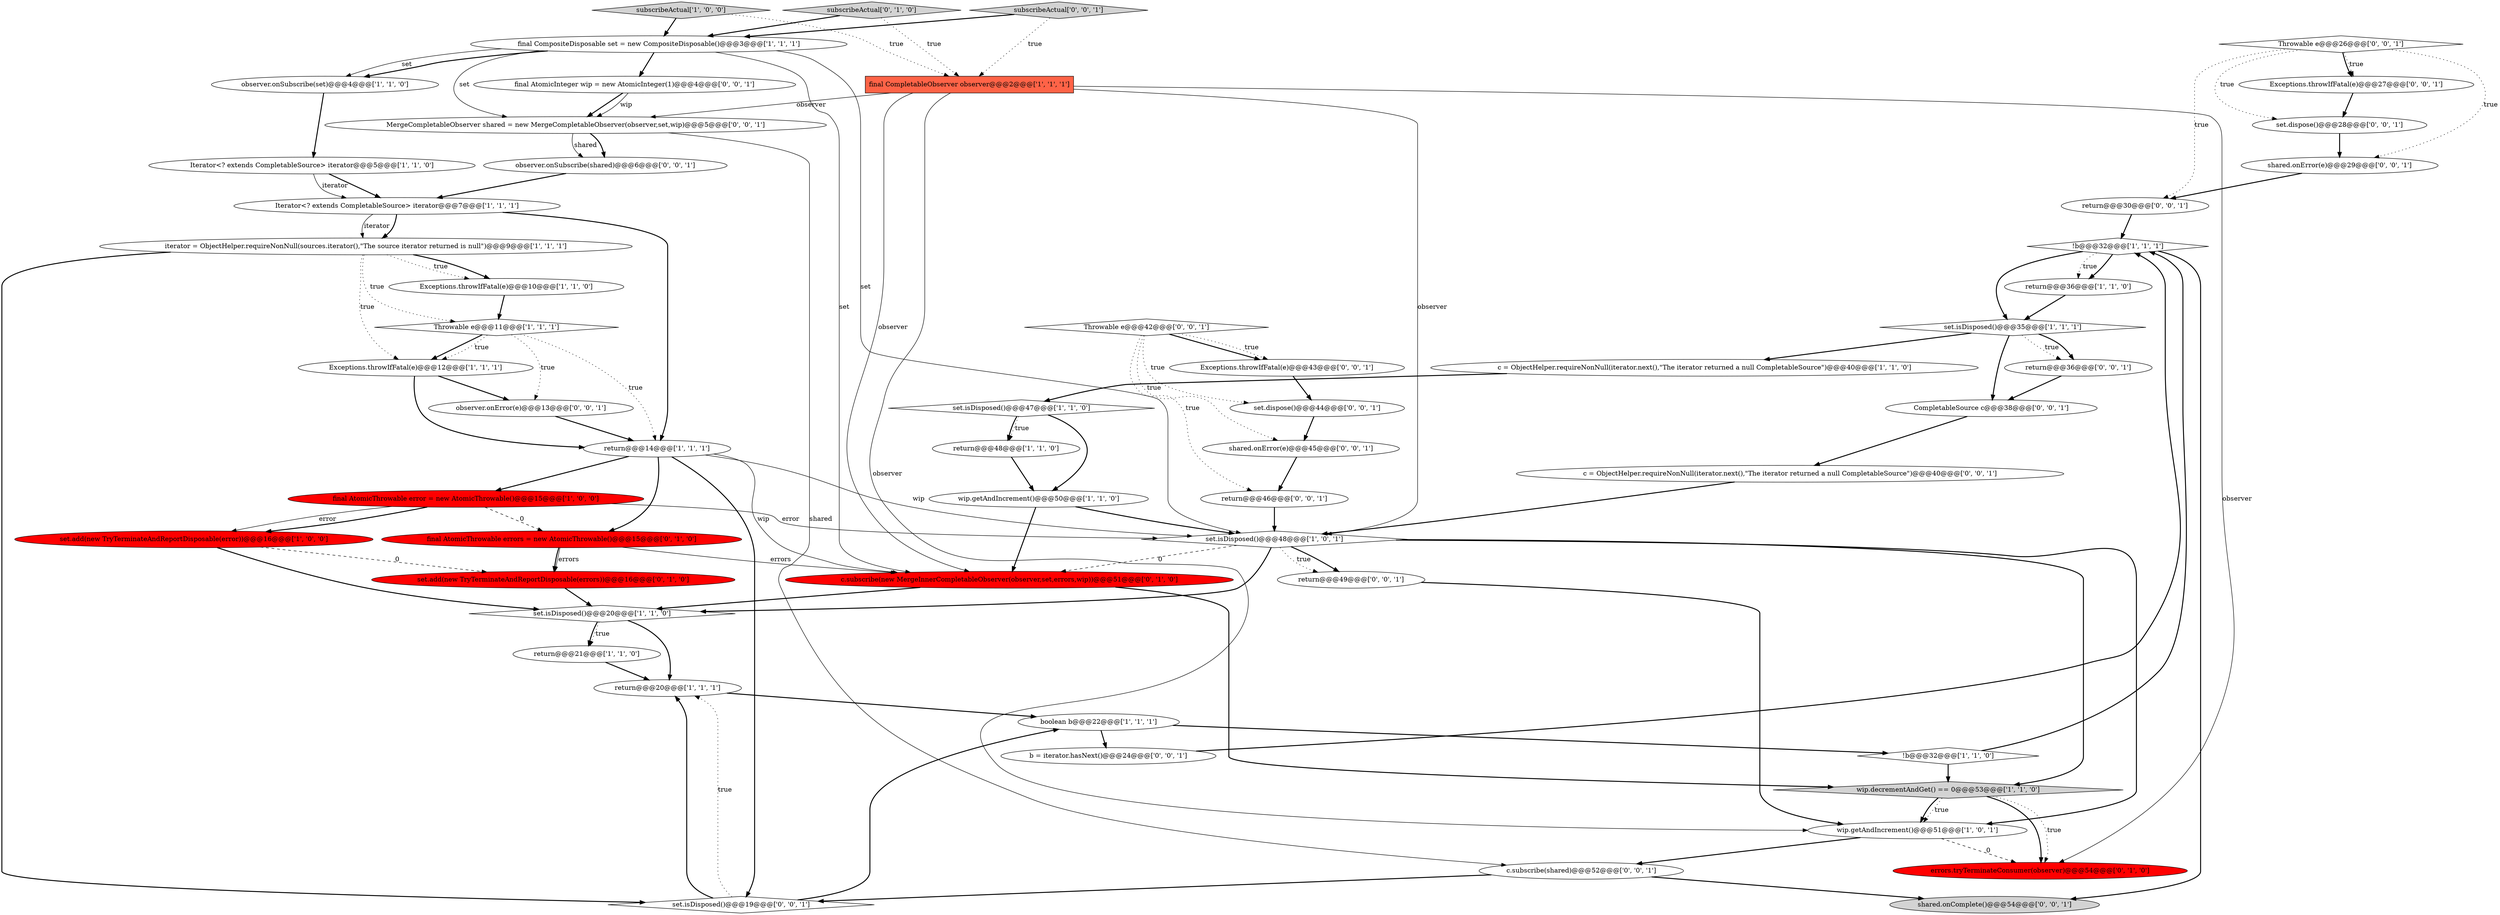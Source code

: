 digraph {
10 [style = filled, label = "!b@@@32@@@['1', '1', '1']", fillcolor = white, shape = diamond image = "AAA0AAABBB1BBB"];
27 [style = filled, label = "return@@@20@@@['1', '1', '1']", fillcolor = white, shape = ellipse image = "AAA0AAABBB1BBB"];
6 [style = filled, label = "subscribeActual['1', '0', '0']", fillcolor = lightgray, shape = diamond image = "AAA0AAABBB1BBB"];
32 [style = filled, label = "c.subscribe(new MergeInnerCompletableObserver(observer,set,errors,wip))@@@51@@@['0', '1', '0']", fillcolor = red, shape = ellipse image = "AAA1AAABBB2BBB"];
42 [style = filled, label = "MergeCompletableObserver shared = new MergeCompletableObserver(observer,set,wip)@@@5@@@['0', '0', '1']", fillcolor = white, shape = ellipse image = "AAA0AAABBB3BBB"];
45 [style = filled, label = "shared.onError(e)@@@29@@@['0', '0', '1']", fillcolor = white, shape = ellipse image = "AAA0AAABBB3BBB"];
46 [style = filled, label = "Exceptions.throwIfFatal(e)@@@27@@@['0', '0', '1']", fillcolor = white, shape = ellipse image = "AAA0AAABBB3BBB"];
30 [style = filled, label = "final AtomicThrowable errors = new AtomicThrowable()@@@15@@@['0', '1', '0']", fillcolor = red, shape = ellipse image = "AAA1AAABBB2BBB"];
20 [style = filled, label = "set.add(new TryTerminateAndReportDisposable(error))@@@16@@@['1', '0', '0']", fillcolor = red, shape = ellipse image = "AAA1AAABBB1BBB"];
38 [style = filled, label = "CompletableSource c@@@38@@@['0', '0', '1']", fillcolor = white, shape = ellipse image = "AAA0AAABBB3BBB"];
24 [style = filled, label = "boolean b@@@22@@@['1', '1', '1']", fillcolor = white, shape = ellipse image = "AAA0AAABBB1BBB"];
29 [style = filled, label = "errors.tryTerminateConsumer(observer)@@@54@@@['0', '1', '0']", fillcolor = red, shape = ellipse image = "AAA1AAABBB2BBB"];
40 [style = filled, label = "observer.onSubscribe(shared)@@@6@@@['0', '0', '1']", fillcolor = white, shape = ellipse image = "AAA0AAABBB3BBB"];
48 [style = filled, label = "set.dispose()@@@44@@@['0', '0', '1']", fillcolor = white, shape = ellipse image = "AAA0AAABBB3BBB"];
9 [style = filled, label = "set.isDisposed()@@@20@@@['1', '1', '0']", fillcolor = white, shape = diamond image = "AAA0AAABBB1BBB"];
35 [style = filled, label = "set.isDisposed()@@@19@@@['0', '0', '1']", fillcolor = white, shape = diamond image = "AAA0AAABBB3BBB"];
8 [style = filled, label = "final CompositeDisposable set = new CompositeDisposable()@@@3@@@['1', '1', '1']", fillcolor = white, shape = ellipse image = "AAA0AAABBB1BBB"];
14 [style = filled, label = "Iterator<? extends CompletableSource> iterator@@@5@@@['1', '1', '0']", fillcolor = white, shape = ellipse image = "AAA0AAABBB1BBB"];
19 [style = filled, label = "c = ObjectHelper.requireNonNull(iterator.next(),\"The iterator returned a null CompletableSource\")@@@40@@@['1', '1', '0']", fillcolor = white, shape = ellipse image = "AAA0AAABBB1BBB"];
39 [style = filled, label = "Throwable e@@@26@@@['0', '0', '1']", fillcolor = white, shape = diamond image = "AAA0AAABBB3BBB"];
23 [style = filled, label = "return@@@21@@@['1', '1', '0']", fillcolor = white, shape = ellipse image = "AAA0AAABBB1BBB"];
21 [style = filled, label = "Exceptions.throwIfFatal(e)@@@10@@@['1', '1', '0']", fillcolor = white, shape = ellipse image = "AAA0AAABBB1BBB"];
31 [style = filled, label = "subscribeActual['0', '1', '0']", fillcolor = lightgray, shape = diamond image = "AAA0AAABBB2BBB"];
25 [style = filled, label = "final CompletableObserver observer@@@2@@@['1', '1', '1']", fillcolor = tomato, shape = box image = "AAA0AAABBB1BBB"];
36 [style = filled, label = "final AtomicInteger wip = new AtomicInteger(1)@@@4@@@['0', '0', '1']", fillcolor = white, shape = ellipse image = "AAA0AAABBB3BBB"];
41 [style = filled, label = "set.dispose()@@@28@@@['0', '0', '1']", fillcolor = white, shape = ellipse image = "AAA0AAABBB3BBB"];
50 [style = filled, label = "return@@@30@@@['0', '0', '1']", fillcolor = white, shape = ellipse image = "AAA0AAABBB3BBB"];
0 [style = filled, label = "Throwable e@@@11@@@['1', '1', '1']", fillcolor = white, shape = diamond image = "AAA0AAABBB1BBB"];
2 [style = filled, label = "final AtomicThrowable error = new AtomicThrowable()@@@15@@@['1', '0', '0']", fillcolor = red, shape = ellipse image = "AAA1AAABBB1BBB"];
12 [style = filled, label = "return@@@48@@@['1', '1', '0']", fillcolor = white, shape = ellipse image = "AAA0AAABBB1BBB"];
7 [style = filled, label = "iterator = ObjectHelper.requireNonNull(sources.iterator(),\"The source iterator returned is null\")@@@9@@@['1', '1', '1']", fillcolor = white, shape = ellipse image = "AAA0AAABBB1BBB"];
11 [style = filled, label = "return@@@14@@@['1', '1', '1']", fillcolor = white, shape = ellipse image = "AAA0AAABBB1BBB"];
13 [style = filled, label = "observer.onSubscribe(set)@@@4@@@['1', '1', '0']", fillcolor = white, shape = ellipse image = "AAA0AAABBB1BBB"];
22 [style = filled, label = "Iterator<? extends CompletableSource> iterator@@@7@@@['1', '1', '1']", fillcolor = white, shape = ellipse image = "AAA0AAABBB1BBB"];
26 [style = filled, label = "return@@@36@@@['1', '1', '0']", fillcolor = white, shape = ellipse image = "AAA0AAABBB1BBB"];
34 [style = filled, label = "subscribeActual['0', '0', '1']", fillcolor = lightgray, shape = diamond image = "AAA0AAABBB3BBB"];
16 [style = filled, label = "wip.decrementAndGet() == 0@@@53@@@['1', '1', '0']", fillcolor = lightgray, shape = diamond image = "AAA0AAABBB1BBB"];
52 [style = filled, label = "return@@@36@@@['0', '0', '1']", fillcolor = white, shape = ellipse image = "AAA0AAABBB3BBB"];
18 [style = filled, label = "wip.getAndIncrement()@@@51@@@['1', '0', '1']", fillcolor = white, shape = ellipse image = "AAA0AAABBB1BBB"];
28 [style = filled, label = "set.add(new TryTerminateAndReportDisposable(errors))@@@16@@@['0', '1', '0']", fillcolor = red, shape = ellipse image = "AAA1AAABBB2BBB"];
43 [style = filled, label = "Throwable e@@@42@@@['0', '0', '1']", fillcolor = white, shape = diamond image = "AAA0AAABBB3BBB"];
44 [style = filled, label = "return@@@49@@@['0', '0', '1']", fillcolor = white, shape = ellipse image = "AAA0AAABBB3BBB"];
3 [style = filled, label = "wip.getAndIncrement()@@@50@@@['1', '1', '0']", fillcolor = white, shape = ellipse image = "AAA0AAABBB1BBB"];
1 [style = filled, label = "set.isDisposed()@@@47@@@['1', '1', '0']", fillcolor = white, shape = diamond image = "AAA0AAABBB1BBB"];
33 [style = filled, label = "Exceptions.throwIfFatal(e)@@@43@@@['0', '0', '1']", fillcolor = white, shape = ellipse image = "AAA0AAABBB3BBB"];
17 [style = filled, label = "Exceptions.throwIfFatal(e)@@@12@@@['1', '1', '1']", fillcolor = white, shape = ellipse image = "AAA0AAABBB1BBB"];
49 [style = filled, label = "c.subscribe(shared)@@@52@@@['0', '0', '1']", fillcolor = white, shape = ellipse image = "AAA0AAABBB3BBB"];
5 [style = filled, label = "set.isDisposed()@@@35@@@['1', '1', '1']", fillcolor = white, shape = diamond image = "AAA0AAABBB1BBB"];
53 [style = filled, label = "b = iterator.hasNext()@@@24@@@['0', '0', '1']", fillcolor = white, shape = ellipse image = "AAA0AAABBB3BBB"];
54 [style = filled, label = "shared.onError(e)@@@45@@@['0', '0', '1']", fillcolor = white, shape = ellipse image = "AAA0AAABBB3BBB"];
47 [style = filled, label = "return@@@46@@@['0', '0', '1']", fillcolor = white, shape = ellipse image = "AAA0AAABBB3BBB"];
15 [style = filled, label = "set.isDisposed()@@@48@@@['1', '0', '1']", fillcolor = white, shape = diamond image = "AAA0AAABBB1BBB"];
55 [style = filled, label = "shared.onComplete()@@@54@@@['0', '0', '1']", fillcolor = lightgray, shape = ellipse image = "AAA0AAABBB3BBB"];
37 [style = filled, label = "observer.onError(e)@@@13@@@['0', '0', '1']", fillcolor = white, shape = ellipse image = "AAA0AAABBB3BBB"];
51 [style = filled, label = "c = ObjectHelper.requireNonNull(iterator.next(),\"The iterator returned a null CompletableSource\")@@@40@@@['0', '0', '1']", fillcolor = white, shape = ellipse image = "AAA0AAABBB3BBB"];
4 [style = filled, label = "!b@@@32@@@['1', '1', '0']", fillcolor = white, shape = diamond image = "AAA0AAABBB1BBB"];
25->15 [style = solid, label="observer"];
37->11 [style = bold, label=""];
20->9 [style = bold, label=""];
38->51 [style = bold, label=""];
42->49 [style = solid, label="shared"];
7->35 [style = bold, label=""];
28->9 [style = bold, label=""];
5->38 [style = bold, label=""];
49->55 [style = bold, label=""];
48->54 [style = bold, label=""];
19->1 [style = bold, label=""];
8->36 [style = bold, label=""];
18->49 [style = bold, label=""];
30->28 [style = bold, label=""];
50->10 [style = bold, label=""];
1->12 [style = dotted, label="true"];
33->48 [style = bold, label=""];
39->46 [style = dotted, label="true"];
43->54 [style = dotted, label="true"];
1->12 [style = bold, label=""];
40->22 [style = bold, label=""];
41->45 [style = bold, label=""];
44->18 [style = bold, label=""];
24->53 [style = bold, label=""];
0->11 [style = dotted, label="true"];
13->14 [style = bold, label=""];
4->16 [style = bold, label=""];
18->29 [style = dashed, label="0"];
31->25 [style = dotted, label="true"];
2->20 [style = bold, label=""];
2->15 [style = solid, label="error"];
21->0 [style = bold, label=""];
0->17 [style = bold, label=""];
16->29 [style = bold, label=""];
14->22 [style = bold, label=""];
10->26 [style = bold, label=""];
34->8 [style = bold, label=""];
17->37 [style = bold, label=""];
2->30 [style = dashed, label="0"];
42->40 [style = bold, label=""];
22->7 [style = bold, label=""];
46->41 [style = bold, label=""];
5->52 [style = dotted, label="true"];
15->9 [style = bold, label=""];
6->25 [style = dotted, label="true"];
8->13 [style = solid, label="set"];
0->37 [style = dotted, label="true"];
5->52 [style = bold, label=""];
43->33 [style = bold, label=""];
42->40 [style = solid, label="shared"];
10->26 [style = dotted, label="true"];
43->47 [style = dotted, label="true"];
8->32 [style = solid, label="set"];
7->21 [style = dotted, label="true"];
53->10 [style = bold, label=""];
7->17 [style = dotted, label="true"];
22->11 [style = bold, label=""];
11->30 [style = bold, label=""];
36->42 [style = bold, label=""];
2->20 [style = solid, label="error"];
16->18 [style = dotted, label="true"];
4->10 [style = bold, label=""];
16->18 [style = bold, label=""];
39->46 [style = bold, label=""];
49->35 [style = bold, label=""];
39->50 [style = dotted, label="true"];
25->18 [style = solid, label="observer"];
15->44 [style = dotted, label="true"];
1->3 [style = bold, label=""];
15->44 [style = bold, label=""];
15->32 [style = dashed, label="0"];
11->15 [style = solid, label="wip"];
32->16 [style = bold, label=""];
7->0 [style = dotted, label="true"];
35->24 [style = bold, label=""];
30->32 [style = solid, label="errors"];
9->27 [style = bold, label=""];
14->22 [style = solid, label="iterator"];
5->19 [style = bold, label=""];
32->9 [style = bold, label=""];
25->32 [style = solid, label="observer"];
10->5 [style = bold, label=""];
9->23 [style = dotted, label="true"];
43->48 [style = dotted, label="true"];
43->33 [style = dotted, label="true"];
27->24 [style = bold, label=""];
12->3 [style = bold, label=""];
8->15 [style = solid, label="set"];
8->42 [style = solid, label="set"];
16->29 [style = dotted, label="true"];
31->8 [style = bold, label=""];
39->45 [style = dotted, label="true"];
34->25 [style = dotted, label="true"];
8->13 [style = bold, label=""];
22->7 [style = solid, label="iterator"];
36->42 [style = solid, label="wip"];
35->27 [style = bold, label=""];
11->32 [style = solid, label="wip"];
47->15 [style = bold, label=""];
23->27 [style = bold, label=""];
26->5 [style = bold, label=""];
25->29 [style = solid, label="observer"];
20->28 [style = dashed, label="0"];
25->42 [style = solid, label="observer"];
30->28 [style = solid, label="errors"];
52->38 [style = bold, label=""];
3->15 [style = bold, label=""];
15->16 [style = bold, label=""];
10->55 [style = bold, label=""];
15->18 [style = bold, label=""];
11->2 [style = bold, label=""];
11->35 [style = bold, label=""];
9->23 [style = bold, label=""];
54->47 [style = bold, label=""];
24->4 [style = bold, label=""];
35->27 [style = dotted, label="true"];
45->50 [style = bold, label=""];
39->41 [style = dotted, label="true"];
6->8 [style = bold, label=""];
7->21 [style = bold, label=""];
0->17 [style = dotted, label="true"];
51->15 [style = bold, label=""];
3->32 [style = bold, label=""];
17->11 [style = bold, label=""];
}
